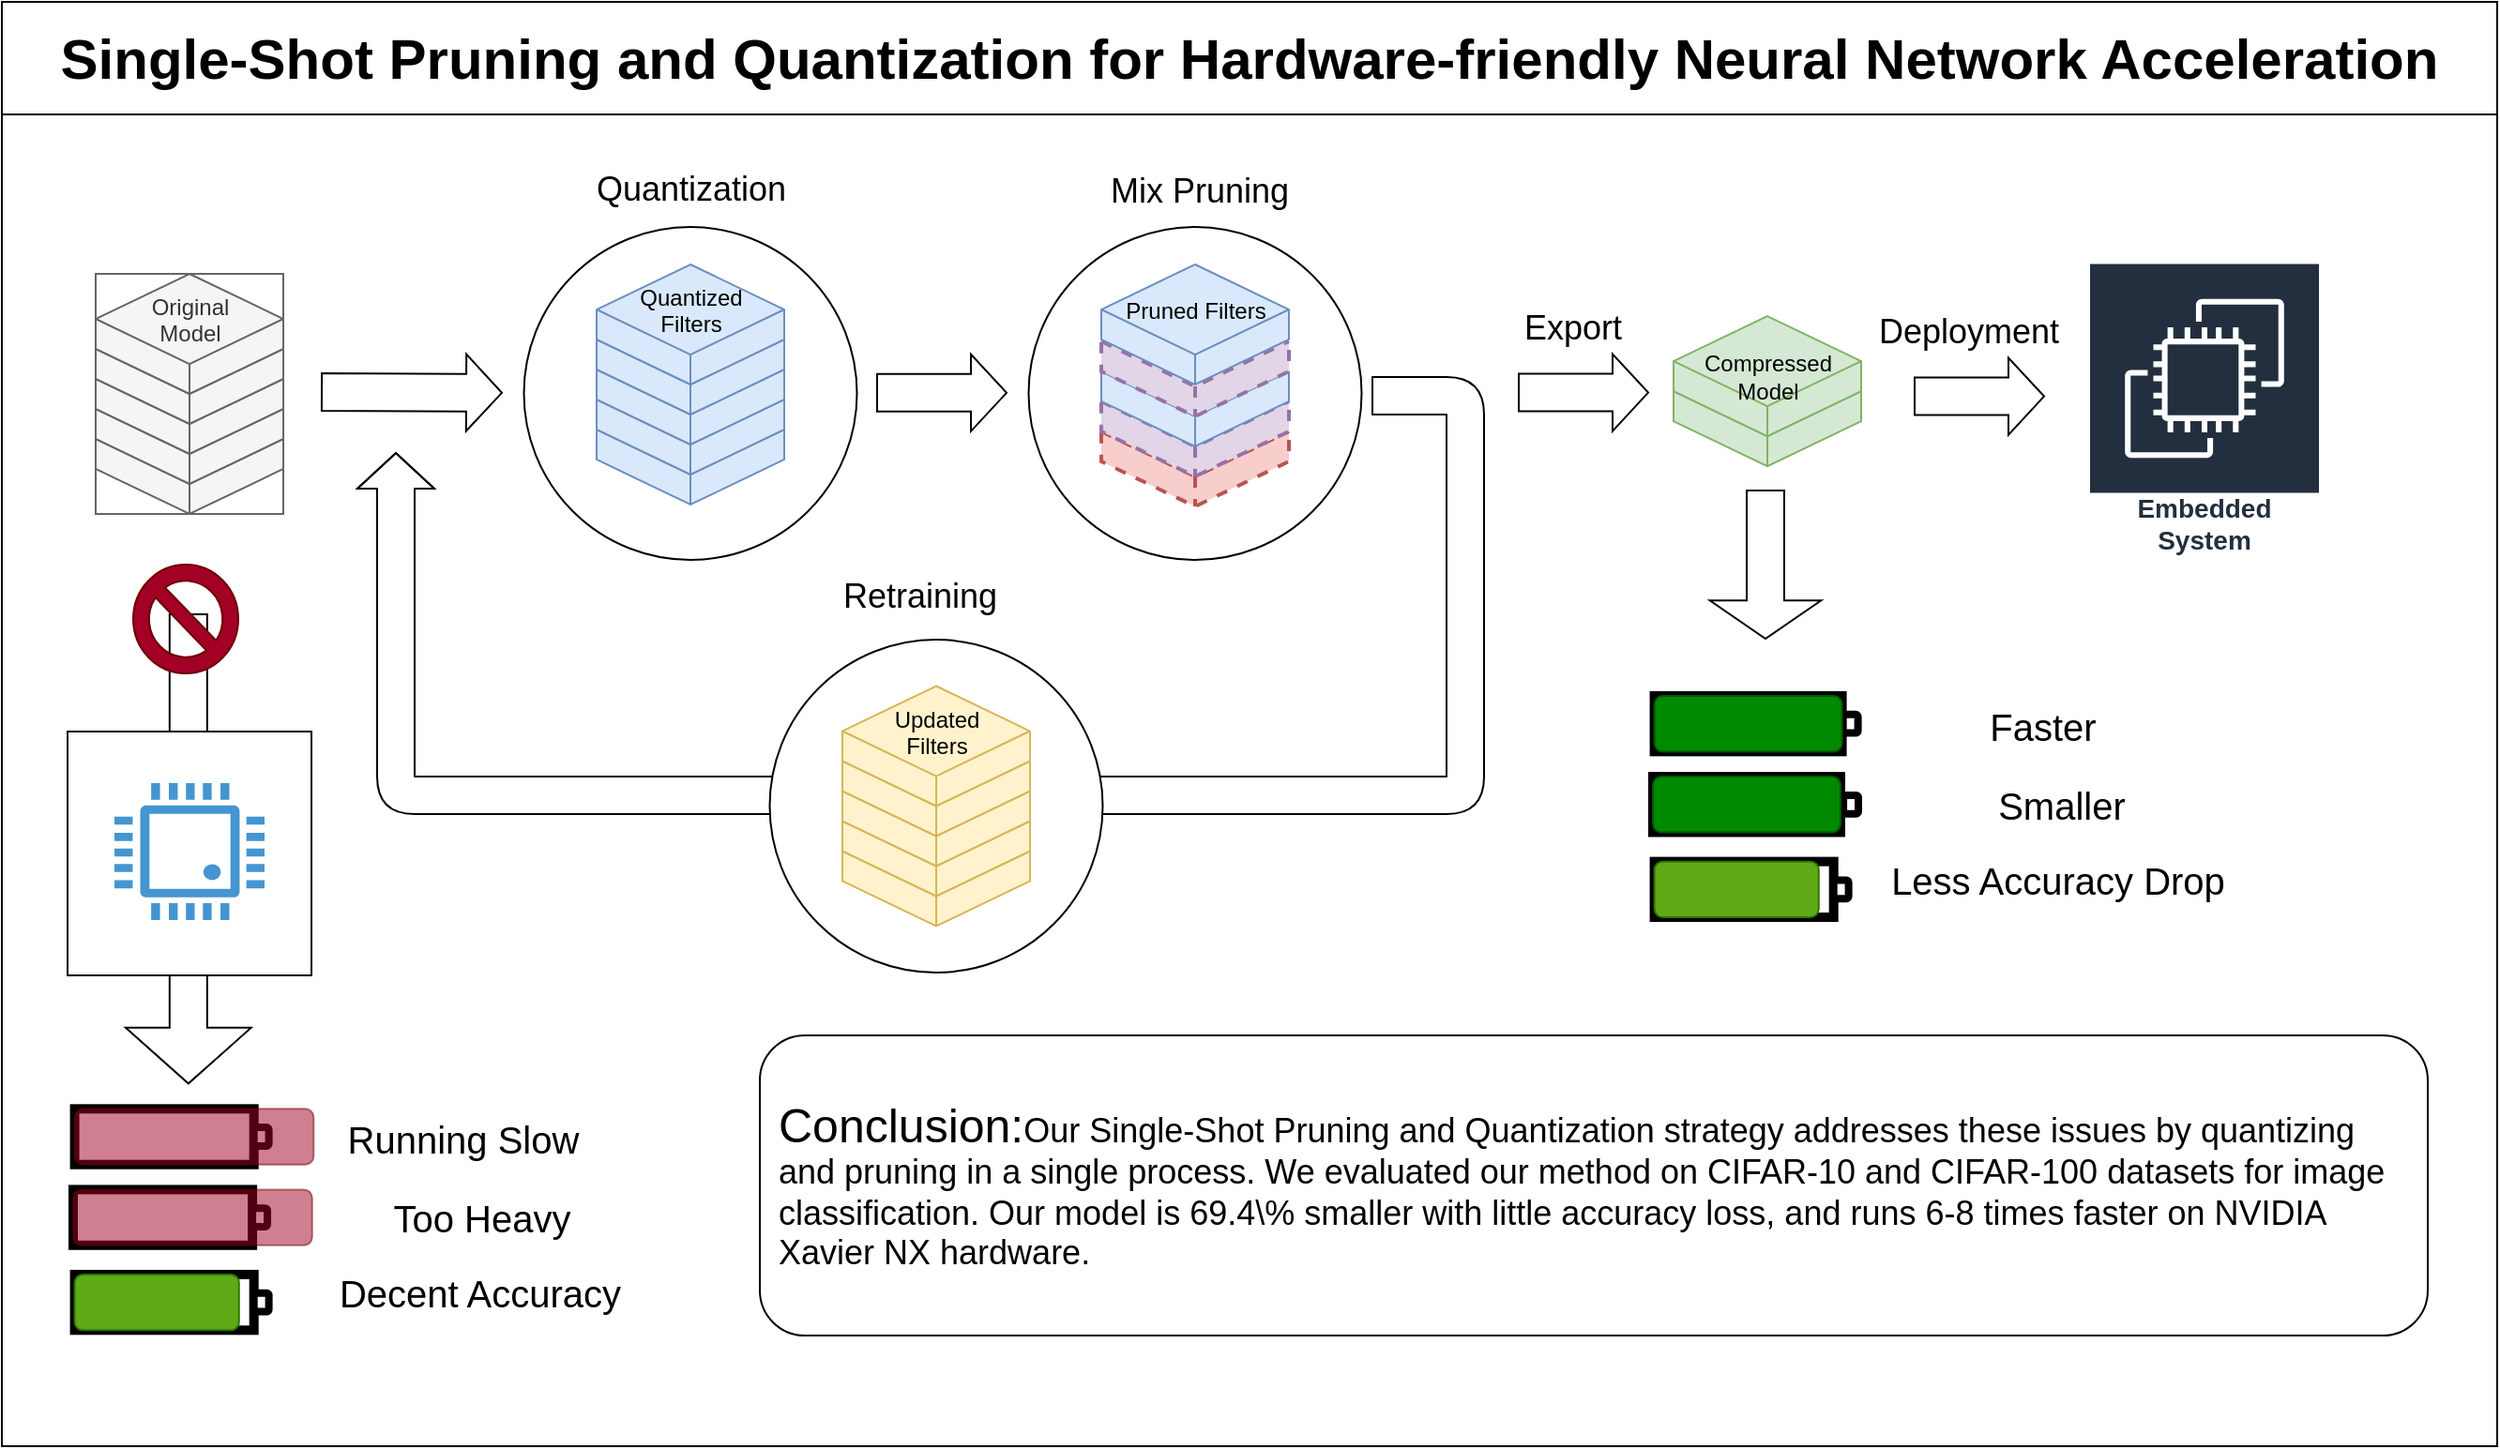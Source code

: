 <mxfile version="21.3.5" type="github">
  <diagram name="第 1 页" id="9iZRizX3N21t1pR2slK-">
    <mxGraphModel dx="2390" dy="1327" grid="1" gridSize="10" guides="1" tooltips="1" connect="1" arrows="1" fold="1" page="1" pageScale="1" pageWidth="827" pageHeight="1169" math="0" shadow="0">
      <root>
        <mxCell id="0" />
        <mxCell id="1" parent="0" />
        <mxCell id="0Aem7aCA6XUBFZICTMyG-1" value="&lt;font style=&quot;font-size: 30px;&quot;&gt;Single-Shot Pruning and Quantization for Hardware-friendly Neural Network Acceleration&lt;/font&gt;" style="swimlane;whiteSpace=wrap;html=1;startSize=60;" vertex="1" parent="1">
          <mxGeometry x="60" y="90" width="1330" height="770" as="geometry" />
        </mxCell>
        <mxCell id="0Aem7aCA6XUBFZICTMyG-242" value="" style="group" vertex="1" connectable="0" parent="0Aem7aCA6XUBFZICTMyG-1">
          <mxGeometry x="35" y="388" width="130" height="130" as="geometry" />
        </mxCell>
        <mxCell id="0Aem7aCA6XUBFZICTMyG-243" value="" style="shape=flexArrow;endArrow=classic;html=1;rounded=0;width=20;endWidth=45.882;endSize=9.588;" edge="1" parent="0Aem7aCA6XUBFZICTMyG-242">
          <mxGeometry width="50" height="50" relative="1" as="geometry">
            <mxPoint x="64.41" y="-62" as="sourcePoint" />
            <mxPoint x="64.41" y="189.176" as="targetPoint" />
          </mxGeometry>
        </mxCell>
        <mxCell id="0Aem7aCA6XUBFZICTMyG-241" value="" style="whiteSpace=wrap;html=1;aspect=fixed;" vertex="1" parent="0Aem7aCA6XUBFZICTMyG-242">
          <mxGeometry y="1" width="130" height="130" as="geometry" />
        </mxCell>
        <mxCell id="0Aem7aCA6XUBFZICTMyG-240" value="" style="pointerEvents=1;shadow=0;dashed=0;html=1;strokeColor=none;fillColor=#4495D1;labelPosition=center;verticalLabelPosition=bottom;verticalAlign=top;align=center;outlineConnect=0;shape=mxgraph.veeam.cpu;" vertex="1" parent="0Aem7aCA6XUBFZICTMyG-242">
          <mxGeometry x="25" y="28.5" width="80" height="73" as="geometry" />
        </mxCell>
        <mxCell id="0Aem7aCA6XUBFZICTMyG-78" value="" style="ellipse;whiteSpace=wrap;html=1;aspect=fixed;" vertex="1" parent="0Aem7aCA6XUBFZICTMyG-1">
          <mxGeometry x="547.25" y="120" width="177.5" height="177.5" as="geometry" />
        </mxCell>
        <mxCell id="0Aem7aCA6XUBFZICTMyG-71" value="" style="html=1;shape=mxgraph.basic.isocube;isoAngle=15;fillColor=#f8cecc;strokeColor=#b85450;strokeWidth=2;dashed=1;" vertex="1" parent="0Aem7aCA6XUBFZICTMyG-1">
          <mxGeometry x="586" y="205" width="100" height="64" as="geometry" />
        </mxCell>
        <mxCell id="0Aem7aCA6XUBFZICTMyG-72" style="edgeStyle=orthogonalEdgeStyle;rounded=0;orthogonalLoop=1;jettySize=auto;html=1;exitX=0.5;exitY=1;exitDx=0;exitDy=0;exitPerimeter=0;fillColor=#dae8fc;strokeColor=#6c8ebf;" edge="1" parent="0Aem7aCA6XUBFZICTMyG-1" source="0Aem7aCA6XUBFZICTMyG-71" target="0Aem7aCA6XUBFZICTMyG-71">
          <mxGeometry relative="1" as="geometry" />
        </mxCell>
        <mxCell id="0Aem7aCA6XUBFZICTMyG-73" value="" style="html=1;shape=mxgraph.basic.isocube;isoAngle=15;fillColor=#e1d5e7;strokeColor=#9673a6;dashed=1;strokeWidth=2;" vertex="1" parent="0Aem7aCA6XUBFZICTMyG-1">
          <mxGeometry x="586" y="189" width="100" height="64" as="geometry" />
        </mxCell>
        <mxCell id="0Aem7aCA6XUBFZICTMyG-74" value="" style="html=1;shape=mxgraph.basic.isocube;isoAngle=15;fillColor=#dae8fc;strokeColor=#6c8ebf;" vertex="1" parent="0Aem7aCA6XUBFZICTMyG-1">
          <mxGeometry x="586" y="173" width="100" height="64" as="geometry" />
        </mxCell>
        <mxCell id="0Aem7aCA6XUBFZICTMyG-75" value="" style="html=1;shape=mxgraph.basic.isocube;isoAngle=15;fillColor=#e1d5e7;strokeColor=#9673a6;dashed=1;strokeWidth=2;" vertex="1" parent="0Aem7aCA6XUBFZICTMyG-1">
          <mxGeometry x="586" y="157" width="100" height="64" as="geometry" />
        </mxCell>
        <mxCell id="0Aem7aCA6XUBFZICTMyG-76" value="&lt;font color=&quot;#000000&quot;&gt;Pruned Filters&lt;br&gt;&lt;br&gt;&lt;/font&gt;" style="html=1;shape=mxgraph.basic.isocube;isoAngle=15;fillColor=#dae8fc;strokeColor=#6c8ebf;" vertex="1" parent="0Aem7aCA6XUBFZICTMyG-1">
          <mxGeometry x="586" y="140" width="100" height="64" as="geometry" />
        </mxCell>
        <mxCell id="0Aem7aCA6XUBFZICTMyG-77" value="" style="shape=flexArrow;endArrow=classic;html=1;rounded=0;width=20;" edge="1" parent="0Aem7aCA6XUBFZICTMyG-1">
          <mxGeometry width="50" height="50" relative="1" as="geometry">
            <mxPoint x="170" y="208" as="sourcePoint" />
            <mxPoint x="267" y="208.41" as="targetPoint" />
          </mxGeometry>
        </mxCell>
        <mxCell id="0Aem7aCA6XUBFZICTMyG-92" value="&lt;font style=&quot;font-size: 18px;&quot;&gt;Quantization&lt;/font&gt;" style="edgeLabel;html=1;align=center;verticalAlign=middle;resizable=0;points=[];" vertex="1" connectable="0" parent="0Aem7aCA6XUBFZICTMyG-77">
          <mxGeometry x="0.084" y="5" relative="1" as="geometry">
            <mxPoint x="144" y="-103" as="offset" />
          </mxGeometry>
        </mxCell>
        <mxCell id="0Aem7aCA6XUBFZICTMyG-79" value="" style="shape=flexArrow;endArrow=classic;html=1;rounded=0;width=20;" edge="1" parent="0Aem7aCA6XUBFZICTMyG-1">
          <mxGeometry width="50" height="50" relative="1" as="geometry">
            <mxPoint x="466" y="208.41" as="sourcePoint" />
            <mxPoint x="536" y="208.41" as="targetPoint" />
          </mxGeometry>
        </mxCell>
        <mxCell id="0Aem7aCA6XUBFZICTMyG-93" value="&lt;font style=&quot;font-size: 18px;&quot;&gt;Mix Pruning&lt;/font&gt;" style="edgeLabel;html=1;align=center;verticalAlign=middle;resizable=0;points=[];" vertex="1" connectable="0" parent="0Aem7aCA6XUBFZICTMyG-79">
          <mxGeometry x="-0.422" y="6" relative="1" as="geometry">
            <mxPoint x="152" y="-102" as="offset" />
          </mxGeometry>
        </mxCell>
        <mxCell id="0Aem7aCA6XUBFZICTMyG-81" value="" style="group" vertex="1" connectable="0" parent="0Aem7aCA6XUBFZICTMyG-1">
          <mxGeometry x="973" y="152" width="100" height="128" as="geometry" />
        </mxCell>
        <mxCell id="0Aem7aCA6XUBFZICTMyG-83" style="edgeStyle=orthogonalEdgeStyle;rounded=0;orthogonalLoop=1;jettySize=auto;html=1;exitX=0.5;exitY=1;exitDx=0;exitDy=0;exitPerimeter=0;fillColor=#d5e8d4;strokeColor=#82b366;" edge="1" parent="0Aem7aCA6XUBFZICTMyG-81">
          <mxGeometry relative="1" as="geometry">
            <mxPoint x="-32" y="111.55" as="sourcePoint" />
            <mxPoint x="-32" y="111.55" as="targetPoint" />
          </mxGeometry>
        </mxCell>
        <mxCell id="0Aem7aCA6XUBFZICTMyG-84" value="" style="html=1;shape=mxgraph.basic.isocube;isoAngle=15;fillColor=#d5e8d4;strokeColor=#82b366;" vertex="1" parent="0Aem7aCA6XUBFZICTMyG-81">
          <mxGeometry x="-82" y="31.55" width="100" height="64" as="geometry" />
        </mxCell>
        <mxCell id="0Aem7aCA6XUBFZICTMyG-85" value="&lt;font color=&quot;#000000&quot;&gt;Compressed&lt;br&gt;Model&lt;/font&gt;" style="html=1;shape=mxgraph.basic.isocube;isoAngle=15;fillColor=#d5e8d4;strokeColor=#82b366;" vertex="1" parent="0Aem7aCA6XUBFZICTMyG-81">
          <mxGeometry x="-82" y="15.55" width="100" height="64" as="geometry" />
        </mxCell>
        <mxCell id="0Aem7aCA6XUBFZICTMyG-90" value="" style="endArrow=classic;html=1;rounded=1;shape=flexArrow;strokeWidth=1;width=20;" edge="1" parent="0Aem7aCA6XUBFZICTMyG-1">
          <mxGeometry width="50" height="50" relative="1" as="geometry">
            <mxPoint x="730" y="210" as="sourcePoint" />
            <mxPoint x="210" y="240" as="targetPoint" />
            <Array as="points">
              <mxPoint x="780" y="210" />
              <mxPoint x="780" y="423" />
              <mxPoint x="510" y="423" />
              <mxPoint x="210" y="423" />
            </Array>
          </mxGeometry>
        </mxCell>
        <mxCell id="0Aem7aCA6XUBFZICTMyG-95" value="&lt;font style=&quot;font-size: 18px;&quot;&gt;Retraining&lt;/font&gt;" style="edgeLabel;html=1;align=center;verticalAlign=middle;resizable=0;points=[];" vertex="1" connectable="0" parent="0Aem7aCA6XUBFZICTMyG-90">
          <mxGeometry x="0.097" y="-5" relative="1" as="geometry">
            <mxPoint x="3" y="-101" as="offset" />
          </mxGeometry>
        </mxCell>
        <mxCell id="0Aem7aCA6XUBFZICTMyG-97" value="&lt;font style=&quot;font-size: 14px;&quot;&gt;Embedded System&lt;/font&gt;" style="sketch=0;outlineConnect=0;fontColor=#232F3E;gradientColor=none;strokeColor=#ffffff;fillColor=#232F3E;dashed=0;verticalLabelPosition=middle;verticalAlign=bottom;align=center;html=1;whiteSpace=wrap;fontSize=10;fontStyle=1;spacing=3;shape=mxgraph.aws4.productIcon;prIcon=mxgraph.aws4.ec2;" vertex="1" parent="0Aem7aCA6XUBFZICTMyG-1">
          <mxGeometry x="1112" y="138.75" width="124" height="160.5" as="geometry" />
        </mxCell>
        <mxCell id="0Aem7aCA6XUBFZICTMyG-113" value="" style="group" vertex="1" connectable="0" parent="0Aem7aCA6XUBFZICTMyG-1">
          <mxGeometry x="404" y="551" width="889" height="160" as="geometry" />
        </mxCell>
        <mxCell id="0Aem7aCA6XUBFZICTMyG-110" value="" style="rounded=1;whiteSpace=wrap;html=1;" vertex="1" parent="0Aem7aCA6XUBFZICTMyG-113">
          <mxGeometry width="889" height="160" as="geometry" />
        </mxCell>
        <mxCell id="0Aem7aCA6XUBFZICTMyG-112" value="&lt;div style=&quot;text-align: left;&quot;&gt;&lt;font style=&quot;background-color: initial; font-size: 25px;&quot;&gt;Conclusion:&lt;/font&gt;&lt;font style=&quot;background-color: initial;&quot;&gt;&lt;font style=&quot;font-size: 18px;&quot;&gt;Our Single-Shot Pruning and Quantization strategy addresses these issues by quantizing and pruning in a single process. We evaluated our method on CIFAR-10 and CIFAR-100 datasets for image classification. Our model is 69.4\% smaller with little accuracy loss, and runs 6-8 times faster on NVIDIA Xavier NX hardware.&lt;/font&gt;&lt;/font&gt;&lt;/div&gt;" style="text;html=1;strokeColor=none;fillColor=none;align=center;verticalAlign=middle;whiteSpace=wrap;rounded=0;labelPosition=center;verticalLabelPosition=middle;" vertex="1" parent="0Aem7aCA6XUBFZICTMyG-113">
          <mxGeometry x="9" y="10" width="871" height="140" as="geometry" />
        </mxCell>
        <mxCell id="0Aem7aCA6XUBFZICTMyG-115" value="" style="group" vertex="1" connectable="0" parent="0Aem7aCA6XUBFZICTMyG-1">
          <mxGeometry x="278.25" y="120" width="177.5" height="177.5" as="geometry" />
        </mxCell>
        <mxCell id="0Aem7aCA6XUBFZICTMyG-38" value="" style="ellipse;whiteSpace=wrap;html=1;aspect=fixed;" vertex="1" parent="0Aem7aCA6XUBFZICTMyG-115">
          <mxGeometry width="177.5" height="177.5" as="geometry" />
        </mxCell>
        <mxCell id="0Aem7aCA6XUBFZICTMyG-65" value="" style="html=1;shape=mxgraph.basic.isocube;isoAngle=15;fillColor=#dae8fc;strokeColor=#6c8ebf;" vertex="1" parent="0Aem7aCA6XUBFZICTMyG-115">
          <mxGeometry x="38.75" y="84" width="100" height="64" as="geometry" />
        </mxCell>
        <mxCell id="0Aem7aCA6XUBFZICTMyG-66" style="edgeStyle=orthogonalEdgeStyle;rounded=0;orthogonalLoop=1;jettySize=auto;html=1;exitX=0.5;exitY=1;exitDx=0;exitDy=0;exitPerimeter=0;fillColor=#dae8fc;strokeColor=#6c8ebf;" edge="1" parent="0Aem7aCA6XUBFZICTMyG-115" source="0Aem7aCA6XUBFZICTMyG-65" target="0Aem7aCA6XUBFZICTMyG-65">
          <mxGeometry relative="1" as="geometry" />
        </mxCell>
        <mxCell id="0Aem7aCA6XUBFZICTMyG-67" value="" style="html=1;shape=mxgraph.basic.isocube;isoAngle=15;fillColor=#dae8fc;strokeColor=#6c8ebf;" vertex="1" parent="0Aem7aCA6XUBFZICTMyG-115">
          <mxGeometry x="38.75" y="68" width="100" height="64" as="geometry" />
        </mxCell>
        <mxCell id="0Aem7aCA6XUBFZICTMyG-68" value="" style="html=1;shape=mxgraph.basic.isocube;isoAngle=15;fillColor=#dae8fc;strokeColor=#6c8ebf;" vertex="1" parent="0Aem7aCA6XUBFZICTMyG-115">
          <mxGeometry x="38.75" y="52" width="100" height="64" as="geometry" />
        </mxCell>
        <mxCell id="0Aem7aCA6XUBFZICTMyG-69" value="" style="html=1;shape=mxgraph.basic.isocube;isoAngle=15;fillColor=#dae8fc;strokeColor=#6c8ebf;" vertex="1" parent="0Aem7aCA6XUBFZICTMyG-115">
          <mxGeometry x="38.75" y="36" width="100" height="64" as="geometry" />
        </mxCell>
        <mxCell id="0Aem7aCA6XUBFZICTMyG-70" value="&lt;font color=&quot;#000000&quot;&gt;Quantized&lt;br&gt;Filters&lt;br&gt;&lt;br&gt;&lt;/font&gt;" style="html=1;shape=mxgraph.basic.isocube;isoAngle=15;fillColor=#dae8fc;strokeColor=#6c8ebf;" vertex="1" parent="0Aem7aCA6XUBFZICTMyG-115">
          <mxGeometry x="38.75" y="20" width="100" height="64" as="geometry" />
        </mxCell>
        <mxCell id="0Aem7aCA6XUBFZICTMyG-131" value="" style="group;fontColor=#333333;fillColor=none;strokeColor=#666666;" vertex="1" connectable="0" parent="0Aem7aCA6XUBFZICTMyG-1">
          <mxGeometry x="50" y="145" width="100" height="128" as="geometry" />
        </mxCell>
        <mxCell id="0Aem7aCA6XUBFZICTMyG-132" value="" style="html=1;shape=mxgraph.basic.isocube;isoAngle=15;fontColor=#333333;fillColor=#f5f5f5;strokeColor=#666666;" vertex="1" parent="0Aem7aCA6XUBFZICTMyG-131">
          <mxGeometry y="64" width="100" height="64" as="geometry" />
        </mxCell>
        <mxCell id="0Aem7aCA6XUBFZICTMyG-133" style="edgeStyle=orthogonalEdgeStyle;rounded=0;orthogonalLoop=1;jettySize=auto;html=1;exitX=0.5;exitY=1;exitDx=0;exitDy=0;exitPerimeter=0;fontColor=#000000;fillColor=#f5f5f5;strokeColor=#666666;" edge="1" parent="0Aem7aCA6XUBFZICTMyG-131" source="0Aem7aCA6XUBFZICTMyG-132" target="0Aem7aCA6XUBFZICTMyG-132">
          <mxGeometry relative="1" as="geometry" />
        </mxCell>
        <mxCell id="0Aem7aCA6XUBFZICTMyG-134" value="" style="html=1;shape=mxgraph.basic.isocube;isoAngle=15;fontColor=#333333;fillColor=#f5f5f5;strokeColor=#666666;" vertex="1" parent="0Aem7aCA6XUBFZICTMyG-131">
          <mxGeometry y="48" width="100" height="64" as="geometry" />
        </mxCell>
        <mxCell id="0Aem7aCA6XUBFZICTMyG-135" value="" style="html=1;shape=mxgraph.basic.isocube;isoAngle=15;fontColor=#333333;fillColor=#f5f5f5;strokeColor=#666666;" vertex="1" parent="0Aem7aCA6XUBFZICTMyG-131">
          <mxGeometry y="32" width="100" height="64" as="geometry" />
        </mxCell>
        <mxCell id="0Aem7aCA6XUBFZICTMyG-136" value="" style="html=1;shape=mxgraph.basic.isocube;isoAngle=15;fontColor=#333333;fillColor=#f5f5f5;strokeColor=#666666;" vertex="1" parent="0Aem7aCA6XUBFZICTMyG-131">
          <mxGeometry y="16" width="100" height="64" as="geometry" />
        </mxCell>
        <mxCell id="0Aem7aCA6XUBFZICTMyG-137" value="Original&lt;br&gt;Model&lt;br&gt;&lt;br&gt;" style="html=1;shape=mxgraph.basic.isocube;isoAngle=15;fontColor=#333333;fillColor=#f5f5f5;strokeColor=#666666;" vertex="1" parent="0Aem7aCA6XUBFZICTMyG-131">
          <mxGeometry width="100" height="64" as="geometry" />
        </mxCell>
        <mxCell id="0Aem7aCA6XUBFZICTMyG-153" value="" style="shape=flexArrow;endArrow=classic;html=1;rounded=0;width=20;" edge="1" parent="0Aem7aCA6XUBFZICTMyG-1">
          <mxGeometry width="50" height="50" relative="1" as="geometry">
            <mxPoint x="808" y="208.29" as="sourcePoint" />
            <mxPoint x="878" y="208.29" as="targetPoint" />
          </mxGeometry>
        </mxCell>
        <mxCell id="0Aem7aCA6XUBFZICTMyG-157" value="&lt;font style=&quot;font-size: 18px;&quot;&gt;Export&lt;/font&gt;" style="edgeLabel;html=1;align=center;verticalAlign=middle;resizable=0;points=[];" vertex="1" connectable="0" parent="0Aem7aCA6XUBFZICTMyG-153">
          <mxGeometry x="0.11" y="9" relative="1" as="geometry">
            <mxPoint x="-10" y="-26" as="offset" />
          </mxGeometry>
        </mxCell>
        <mxCell id="0Aem7aCA6XUBFZICTMyG-197" value="" style="group" vertex="1" connectable="0" parent="0Aem7aCA6XUBFZICTMyG-1">
          <mxGeometry x="38" y="590.16" width="310" height="118" as="geometry" />
        </mxCell>
        <mxCell id="0Aem7aCA6XUBFZICTMyG-189" value="" style="group" vertex="1" connectable="0" parent="0Aem7aCA6XUBFZICTMyG-197">
          <mxGeometry y="43.044" width="167.204" height="29.686" as="geometry" />
        </mxCell>
        <mxCell id="0Aem7aCA6XUBFZICTMyG-190" value="" style="rounded=0;whiteSpace=wrap;html=1;strokeWidth=5;" vertex="1" parent="0Aem7aCA6XUBFZICTMyG-189">
          <mxGeometry width="95.545" height="29.686" as="geometry" />
        </mxCell>
        <mxCell id="0Aem7aCA6XUBFZICTMyG-191" value="" style="rounded=1;whiteSpace=wrap;html=1;strokeWidth=4;" vertex="1" parent="0Aem7aCA6XUBFZICTMyG-189">
          <mxGeometry x="95.545" y="9.895" width="7.962" height="9.895" as="geometry" />
        </mxCell>
        <mxCell id="0Aem7aCA6XUBFZICTMyG-192" value="" style="rounded=1;whiteSpace=wrap;html=1;fillColor=#a20025;strokeColor=#6F0000;fontColor=#ffffff;opacity=50;" vertex="1" parent="0Aem7aCA6XUBFZICTMyG-189">
          <mxGeometry width="127.393" height="29.686" as="geometry" />
        </mxCell>
        <mxCell id="0Aem7aCA6XUBFZICTMyG-178" value="" style="group" vertex="1" connectable="0" parent="0Aem7aCA6XUBFZICTMyG-197">
          <mxGeometry x="0.796" y="88.314" width="103.507" height="29.686" as="geometry" />
        </mxCell>
        <mxCell id="0Aem7aCA6XUBFZICTMyG-175" value="" style="rounded=0;whiteSpace=wrap;html=1;strokeWidth=5;" vertex="1" parent="0Aem7aCA6XUBFZICTMyG-178">
          <mxGeometry width="95.545" height="29.686" as="geometry" />
        </mxCell>
        <mxCell id="0Aem7aCA6XUBFZICTMyG-176" value="" style="rounded=1;whiteSpace=wrap;html=1;fillColor=#60a917;strokeColor=#2D7600;fontColor=#ffffff;" vertex="1" parent="0Aem7aCA6XUBFZICTMyG-178">
          <mxGeometry width="87.583" height="29.686" as="geometry" />
        </mxCell>
        <mxCell id="0Aem7aCA6XUBFZICTMyG-177" value="" style="rounded=1;whiteSpace=wrap;html=1;strokeWidth=4;" vertex="1" parent="0Aem7aCA6XUBFZICTMyG-178">
          <mxGeometry x="95.545" y="9.895" width="7.962" height="9.895" as="geometry" />
        </mxCell>
        <mxCell id="0Aem7aCA6XUBFZICTMyG-193" value="" style="group" vertex="1" connectable="0" parent="0Aem7aCA6XUBFZICTMyG-197">
          <mxGeometry x="0.796" width="296.204" height="34.84" as="geometry" />
        </mxCell>
        <mxCell id="0Aem7aCA6XUBFZICTMyG-194" value="" style="rounded=0;whiteSpace=wrap;html=1;strokeWidth=5;" vertex="1" parent="0Aem7aCA6XUBFZICTMyG-193">
          <mxGeometry width="95.545" height="29.686" as="geometry" />
        </mxCell>
        <mxCell id="0Aem7aCA6XUBFZICTMyG-195" value="" style="rounded=1;whiteSpace=wrap;html=1;strokeWidth=4;" vertex="1" parent="0Aem7aCA6XUBFZICTMyG-193">
          <mxGeometry x="95.545" y="9.895" width="7.962" height="9.895" as="geometry" />
        </mxCell>
        <mxCell id="0Aem7aCA6XUBFZICTMyG-196" value="" style="rounded=1;whiteSpace=wrap;html=1;fillColor=#a20025;strokeColor=#6F0000;fontColor=#ffffff;opacity=50;" vertex="1" parent="0Aem7aCA6XUBFZICTMyG-193">
          <mxGeometry width="127.393" height="29.686" as="geometry" />
        </mxCell>
        <mxCell id="0Aem7aCA6XUBFZICTMyG-198" value="" style="group" vertex="1" connectable="0" parent="0Aem7aCA6XUBFZICTMyG-193">
          <mxGeometry x="147.204" y="-5.16" width="149" height="40" as="geometry" />
        </mxCell>
        <mxCell id="0Aem7aCA6XUBFZICTMyG-200" value="&lt;font style=&quot;font-size: 20px;&quot;&gt;Running Slow&lt;/font&gt;" style="text;html=1;strokeColor=none;fillColor=none;align=center;verticalAlign=middle;whiteSpace=wrap;rounded=0;" vertex="1" parent="0Aem7aCA6XUBFZICTMyG-198">
          <mxGeometry x="-10" y="5.66" width="140" height="30" as="geometry" />
        </mxCell>
        <mxCell id="0Aem7aCA6XUBFZICTMyG-211" value="&lt;span style=&quot;font-size: 20px;&quot;&gt;Too Heavy&lt;/span&gt;" style="text;html=1;strokeColor=none;fillColor=none;align=center;verticalAlign=middle;whiteSpace=wrap;rounded=0;" vertex="1" parent="0Aem7aCA6XUBFZICTMyG-197">
          <mxGeometry x="148" y="43.04" width="140" height="30" as="geometry" />
        </mxCell>
        <mxCell id="0Aem7aCA6XUBFZICTMyG-212" value="&lt;font style=&quot;font-size: 20px;&quot;&gt;Decent Accuracy&lt;/font&gt;" style="text;html=1;strokeColor=none;fillColor=none;align=center;verticalAlign=middle;whiteSpace=wrap;rounded=0;" vertex="1" parent="0Aem7aCA6XUBFZICTMyG-197">
          <mxGeometry x="136" y="83" width="162" height="30" as="geometry" />
        </mxCell>
        <mxCell id="0Aem7aCA6XUBFZICTMyG-250" value="" style="verticalLabelPosition=bottom;verticalAlign=top;html=1;shape=mxgraph.basic.no_symbol;fillColor=#a20025;fontColor=#ffffff;strokeColor=#6F0000;" vertex="1" parent="0Aem7aCA6XUBFZICTMyG-1">
          <mxGeometry x="70" y="300" width="56" height="58" as="geometry" />
        </mxCell>
        <mxCell id="0Aem7aCA6XUBFZICTMyG-252" value="" style="shape=flexArrow;endArrow=classic;html=1;rounded=0;width=20;endWidth=38.261;endSize=6.461;" edge="1" parent="0Aem7aCA6XUBFZICTMyG-1">
          <mxGeometry width="50" height="50" relative="1" as="geometry">
            <mxPoint x="940" y="260" as="sourcePoint" />
            <mxPoint x="940" y="340" as="targetPoint" />
          </mxGeometry>
        </mxCell>
        <mxCell id="0Aem7aCA6XUBFZICTMyG-222" value="" style="group" vertex="1" connectable="0" parent="0Aem7aCA6XUBFZICTMyG-1">
          <mxGeometry x="880" y="370" width="320" height="118" as="geometry" />
        </mxCell>
        <mxCell id="0Aem7aCA6XUBFZICTMyG-223" value="" style="group" vertex="1" connectable="0" parent="0Aem7aCA6XUBFZICTMyG-222">
          <mxGeometry y="43.044" width="167.204" height="29.69" as="geometry" />
        </mxCell>
        <mxCell id="0Aem7aCA6XUBFZICTMyG-224" value="" style="rounded=0;whiteSpace=wrap;html=1;strokeWidth=5;" vertex="1" parent="0Aem7aCA6XUBFZICTMyG-223">
          <mxGeometry width="100" height="29.69" as="geometry" />
        </mxCell>
        <mxCell id="0Aem7aCA6XUBFZICTMyG-225" value="" style="rounded=1;whiteSpace=wrap;html=1;strokeWidth=4;" vertex="1" parent="0Aem7aCA6XUBFZICTMyG-223">
          <mxGeometry x="101.545" y="9.895" width="7.962" height="9.895" as="geometry" />
        </mxCell>
        <mxCell id="0Aem7aCA6XUBFZICTMyG-226" value="" style="rounded=1;whiteSpace=wrap;html=1;fillColor=#008a00;strokeColor=#005700;fontColor=#ffffff;" vertex="1" parent="0Aem7aCA6XUBFZICTMyG-223">
          <mxGeometry width="100" height="29.69" as="geometry" />
        </mxCell>
        <mxCell id="0Aem7aCA6XUBFZICTMyG-227" value="" style="group" vertex="1" connectable="0" parent="0Aem7aCA6XUBFZICTMyG-222">
          <mxGeometry x="0.796" y="88.314" width="103.507" height="29.686" as="geometry" />
        </mxCell>
        <mxCell id="0Aem7aCA6XUBFZICTMyG-228" value="" style="rounded=0;whiteSpace=wrap;html=1;strokeWidth=5;" vertex="1" parent="0Aem7aCA6XUBFZICTMyG-227">
          <mxGeometry width="95.545" height="29.686" as="geometry" />
        </mxCell>
        <mxCell id="0Aem7aCA6XUBFZICTMyG-229" value="" style="rounded=1;whiteSpace=wrap;html=1;fillColor=#60a917;strokeColor=#2D7600;fontColor=#ffffff;" vertex="1" parent="0Aem7aCA6XUBFZICTMyG-227">
          <mxGeometry width="87.583" height="29.686" as="geometry" />
        </mxCell>
        <mxCell id="0Aem7aCA6XUBFZICTMyG-230" value="" style="rounded=1;whiteSpace=wrap;html=1;strokeWidth=4;" vertex="1" parent="0Aem7aCA6XUBFZICTMyG-227">
          <mxGeometry x="95.545" y="9.895" width="7.962" height="9.895" as="geometry" />
        </mxCell>
        <mxCell id="0Aem7aCA6XUBFZICTMyG-231" value="" style="group" vertex="1" connectable="0" parent="0Aem7aCA6XUBFZICTMyG-222">
          <mxGeometry x="0.796" width="296.204" height="34.84" as="geometry" />
        </mxCell>
        <mxCell id="0Aem7aCA6XUBFZICTMyG-232" value="" style="rounded=0;whiteSpace=wrap;html=1;strokeWidth=5;" vertex="1" parent="0Aem7aCA6XUBFZICTMyG-231">
          <mxGeometry width="100" height="29.69" as="geometry" />
        </mxCell>
        <mxCell id="0Aem7aCA6XUBFZICTMyG-233" value="" style="rounded=1;whiteSpace=wrap;html=1;strokeWidth=4;" vertex="1" parent="0Aem7aCA6XUBFZICTMyG-231">
          <mxGeometry x="100.545" y="9.895" width="7.962" height="9.895" as="geometry" />
        </mxCell>
        <mxCell id="0Aem7aCA6XUBFZICTMyG-234" value="" style="rounded=1;whiteSpace=wrap;html=1;fillColor=#008a00;strokeColor=#005700;fontColor=#ffffff;" vertex="1" parent="0Aem7aCA6XUBFZICTMyG-231">
          <mxGeometry width="100" height="29.69" as="geometry" />
        </mxCell>
        <mxCell id="0Aem7aCA6XUBFZICTMyG-235" value="" style="group" vertex="1" connectable="0" parent="0Aem7aCA6XUBFZICTMyG-231">
          <mxGeometry x="147.204" y="-5.16" width="149" height="40" as="geometry" />
        </mxCell>
        <mxCell id="0Aem7aCA6XUBFZICTMyG-236" value="&lt;font style=&quot;font-size: 20px;&quot;&gt;Faster&lt;/font&gt;" style="text;html=1;strokeColor=none;fillColor=none;align=center;verticalAlign=middle;whiteSpace=wrap;rounded=0;" vertex="1" parent="0Aem7aCA6XUBFZICTMyG-235">
          <mxGeometry x="-10" y="5.66" width="140" height="30" as="geometry" />
        </mxCell>
        <mxCell id="0Aem7aCA6XUBFZICTMyG-237" value="&lt;span style=&quot;font-size: 20px;&quot;&gt;Smaller&lt;/span&gt;" style="text;html=1;strokeColor=none;fillColor=none;align=center;verticalAlign=middle;whiteSpace=wrap;rounded=0;" vertex="1" parent="0Aem7aCA6XUBFZICTMyG-222">
          <mxGeometry x="148" y="43.04" width="140" height="30" as="geometry" />
        </mxCell>
        <mxCell id="0Aem7aCA6XUBFZICTMyG-238" value="&lt;font style=&quot;font-size: 20px;&quot;&gt;Less Accuracy Drop&lt;/font&gt;" style="text;html=1;strokeColor=none;fillColor=none;align=center;verticalAlign=middle;whiteSpace=wrap;rounded=0;" vertex="1" parent="0Aem7aCA6XUBFZICTMyG-222">
          <mxGeometry x="124" y="83" width="184" height="30" as="geometry" />
        </mxCell>
        <mxCell id="0Aem7aCA6XUBFZICTMyG-116" value="" style="group" vertex="1" connectable="0" parent="1">
          <mxGeometry x="469.25" y="430" width="177.5" height="177.5" as="geometry" />
        </mxCell>
        <mxCell id="0Aem7aCA6XUBFZICTMyG-117" value="" style="ellipse;whiteSpace=wrap;html=1;aspect=fixed;" vertex="1" parent="0Aem7aCA6XUBFZICTMyG-116">
          <mxGeometry width="177.5" height="177.5" as="geometry" />
        </mxCell>
        <mxCell id="0Aem7aCA6XUBFZICTMyG-119" style="edgeStyle=orthogonalEdgeStyle;rounded=0;orthogonalLoop=1;jettySize=auto;html=1;exitX=0.5;exitY=1;exitDx=0;exitDy=0;exitPerimeter=0;fillColor=#dae8fc;strokeColor=#6c8ebf;" edge="1" parent="0Aem7aCA6XUBFZICTMyG-116">
          <mxGeometry relative="1" as="geometry">
            <mxPoint x="88.75" y="148" as="sourcePoint" />
            <mxPoint x="88.75" y="148" as="targetPoint" />
          </mxGeometry>
        </mxCell>
        <mxCell id="0Aem7aCA6XUBFZICTMyG-124" value="" style="group" vertex="1" connectable="0" parent="0Aem7aCA6XUBFZICTMyG-116">
          <mxGeometry x="38.75" y="24.75" width="100" height="128" as="geometry" />
        </mxCell>
        <mxCell id="0Aem7aCA6XUBFZICTMyG-125" value="" style="html=1;shape=mxgraph.basic.isocube;isoAngle=15;fillColor=#fff2cc;strokeColor=#d6b656;" vertex="1" parent="0Aem7aCA6XUBFZICTMyG-124">
          <mxGeometry y="64" width="100" height="64" as="geometry" />
        </mxCell>
        <mxCell id="0Aem7aCA6XUBFZICTMyG-126" style="edgeStyle=orthogonalEdgeStyle;rounded=0;orthogonalLoop=1;jettySize=auto;html=1;exitX=0.5;exitY=1;exitDx=0;exitDy=0;exitPerimeter=0;fillColor=#fff2cc;strokeColor=#d6b656;" edge="1" parent="0Aem7aCA6XUBFZICTMyG-124" source="0Aem7aCA6XUBFZICTMyG-125" target="0Aem7aCA6XUBFZICTMyG-125">
          <mxGeometry relative="1" as="geometry" />
        </mxCell>
        <mxCell id="0Aem7aCA6XUBFZICTMyG-127" value="" style="html=1;shape=mxgraph.basic.isocube;isoAngle=15;fillColor=#fff2cc;strokeColor=#d6b656;" vertex="1" parent="0Aem7aCA6XUBFZICTMyG-124">
          <mxGeometry y="48" width="100" height="64" as="geometry" />
        </mxCell>
        <mxCell id="0Aem7aCA6XUBFZICTMyG-128" value="" style="html=1;shape=mxgraph.basic.isocube;isoAngle=15;fillColor=#fff2cc;strokeColor=#d6b656;" vertex="1" parent="0Aem7aCA6XUBFZICTMyG-124">
          <mxGeometry y="32" width="100" height="64" as="geometry" />
        </mxCell>
        <mxCell id="0Aem7aCA6XUBFZICTMyG-129" value="" style="html=1;shape=mxgraph.basic.isocube;isoAngle=15;fillColor=#fff2cc;strokeColor=#d6b656;" vertex="1" parent="0Aem7aCA6XUBFZICTMyG-124">
          <mxGeometry y="16" width="100" height="64" as="geometry" />
        </mxCell>
        <mxCell id="0Aem7aCA6XUBFZICTMyG-130" value="&lt;font color=&quot;#000000&quot;&gt;Updated&lt;br&gt;Filters&lt;br&gt;&lt;br&gt;&lt;/font&gt;" style="html=1;shape=mxgraph.basic.isocube;isoAngle=15;fillColor=#fff2cc;strokeColor=#d6b656;" vertex="1" parent="0Aem7aCA6XUBFZICTMyG-124">
          <mxGeometry width="100" height="64" as="geometry" />
        </mxCell>
        <mxCell id="0Aem7aCA6XUBFZICTMyG-158" value="" style="shape=flexArrow;endArrow=classic;html=1;rounded=0;width=20;" edge="1" parent="1">
          <mxGeometry width="50" height="50" relative="1" as="geometry">
            <mxPoint x="1079" y="300.29" as="sourcePoint" />
            <mxPoint x="1149" y="300.29" as="targetPoint" />
          </mxGeometry>
        </mxCell>
        <mxCell id="0Aem7aCA6XUBFZICTMyG-159" value="&lt;font style=&quot;font-size: 18px;&quot;&gt;Deployment&lt;/font&gt;" style="edgeLabel;html=1;align=center;verticalAlign=middle;resizable=0;points=[];" vertex="1" connectable="0" parent="0Aem7aCA6XUBFZICTMyG-158">
          <mxGeometry x="0.11" y="9" relative="1" as="geometry">
            <mxPoint x="-10" y="-26" as="offset" />
          </mxGeometry>
        </mxCell>
      </root>
    </mxGraphModel>
  </diagram>
</mxfile>
